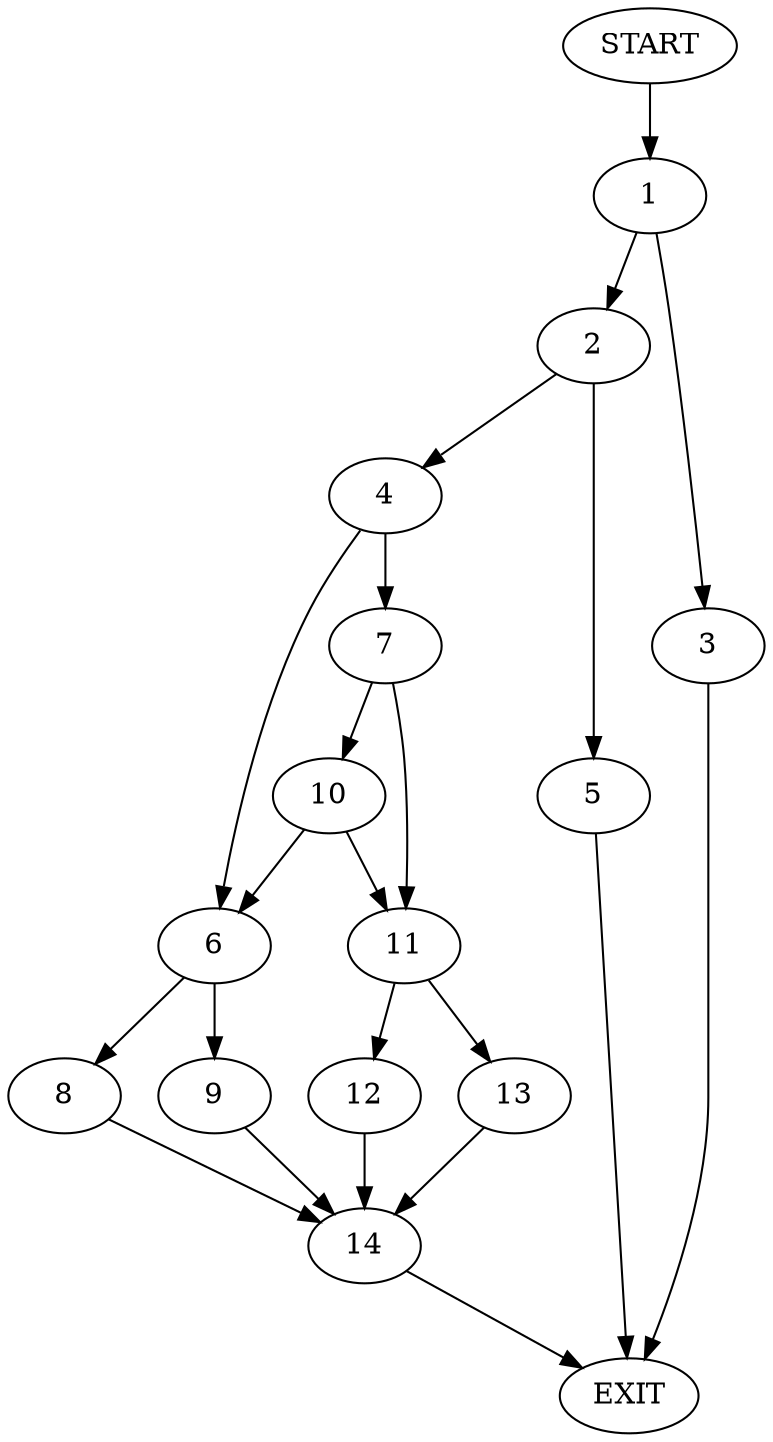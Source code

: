 digraph {
0 [label="START"]
15 [label="EXIT"]
0 -> 1
1 -> 2
1 -> 3
2 -> 4
2 -> 5
3 -> 15
5 -> 15
4 -> 6
4 -> 7
6 -> 8
6 -> 9
7 -> 10
7 -> 11
10 -> 6
10 -> 11
11 -> 12
11 -> 13
13 -> 14
12 -> 14
14 -> 15
8 -> 14
9 -> 14
}
